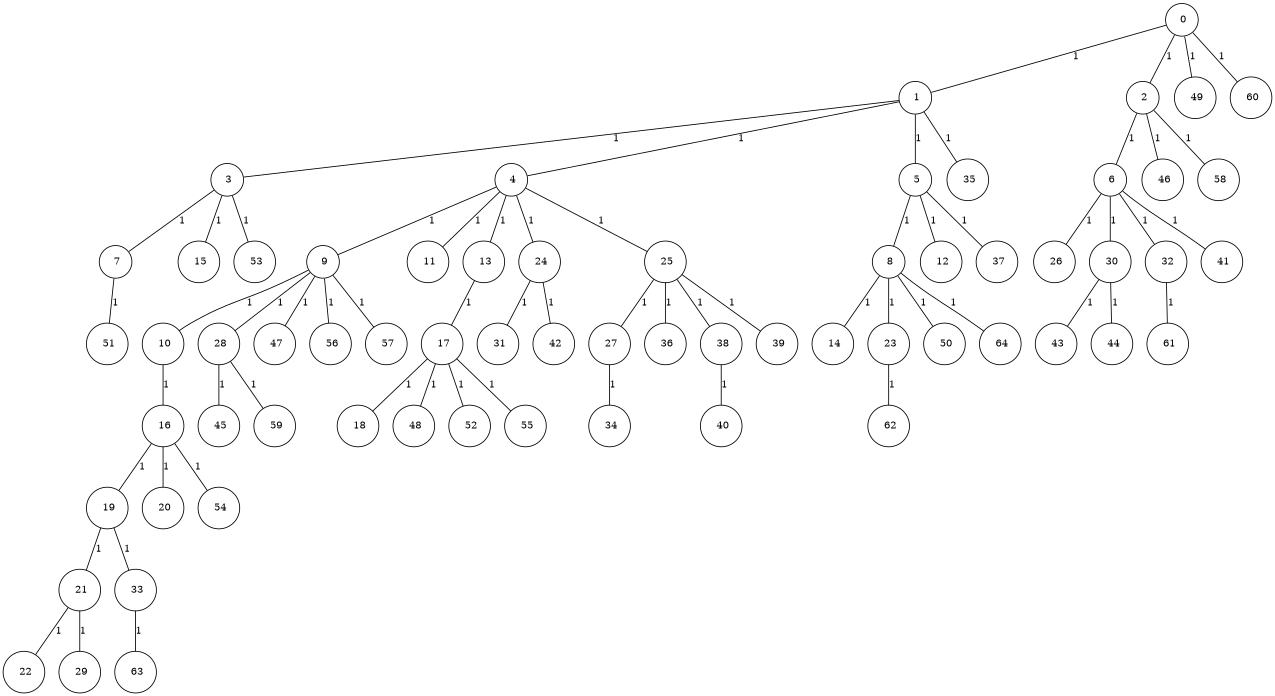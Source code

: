 graph G {
size="8.5,11;"
ratio = "expand;"
fixedsize="true;"
overlap="scale;"
node[shape=circle,width=.12,hight=.12,fontsize=12]
edge[fontsize=12]

0[label=" 0" color=black, pos="2.6288516,0.12505348!"];
1[label=" 1" color=black, pos="2.2786189,2.8273293!"];
2[label=" 2" color=black, pos="0.31097262,0.16235287!"];
3[label=" 3" color=black, pos="1.5374329,2.0201782!"];
4[label=" 4" color=black, pos="2.7947413,2.1941802!"];
5[label=" 5" color=black, pos="0.49191531,0.5528289!"];
6[label=" 6" color=black, pos="0.1521003,0.35420394!"];
7[label=" 7" color=black, pos="2.6150823,0.55715221!"];
8[label=" 8" color=black, pos="2.8159994,2.5765076!"];
9[label=" 9" color=black, pos="2.7891147,2.4898719!"];
10[label=" 10" color=black, pos="0.81999705,0.95982143!"];
11[label=" 11" color=black, pos="0.91574915,1.989424!"];
12[label=" 12" color=black, pos="2.6194479,0.53475017!"];
13[label=" 13" color=black, pos="2.7067518,1.5263139!"];
14[label=" 14" color=black, pos="1.7010381,2.2363277!"];
15[label=" 15" color=black, pos="0.1001591,0.56005431!"];
16[label=" 16" color=black, pos="1.4756856,0.010776827!"];
17[label=" 17" color=black, pos="2.5403987,1.3648875!"];
18[label=" 18" color=black, pos="0.15287353,0.71782576!"];
19[label=" 19" color=black, pos="2.3047085,2.7791132!"];
20[label=" 20" color=black, pos="0.89085395,1.0355197!"];
21[label=" 21" color=black, pos="1.4014424,0.45645783!"];
22[label=" 22" color=black, pos="0.44235156,1.4186008!"];
23[label=" 23" color=black, pos="2.4862654,2.4586692!"];
24[label=" 24" color=black, pos="1.115217,2.2267512!"];
25[label=" 25" color=black, pos="0.97009475,2.0160115!"];
26[label=" 26" color=black, pos="0.91634763,0.19159097!"];
27[label=" 27" color=black, pos="1.441087,2.1452127!"];
28[label=" 28" color=black, pos="0.28456744,0.92954673!"];
29[label=" 29" color=black, pos="2.7425661,2.7884903!"];
30[label=" 30" color=black, pos="1.0787901,2.7274283!"];
31[label=" 31" color=black, pos="2.1857462,2.5270064!"];
32[label=" 32" color=black, pos="0.65554352,1.956579!"];
33[label=" 33" color=black, pos="1.3453963,0.74860656!"];
34[label=" 34" color=black, pos="1.7064278,1.4828001!"];
35[label=" 35" color=black, pos="0.91090164,1.4794559!"];
36[label=" 36" color=black, pos="2.8087452,0.88147891!"];
37[label=" 37" color=black, pos="0.79500716,2.736229!"];
38[label=" 38" color=black, pos="2.8770603,0.43885266!"];
39[label=" 39" color=black, pos="2.6497548,2.3637697!"];
40[label=" 40" color=black, pos="2.7196166,0.9309366!"];
41[label=" 41" color=black, pos="2.2929392,1.3267568!"];
42[label=" 42" color=black, pos="1.6197407,0.14688193!"];
43[label=" 43" color=black, pos="0.43756959,2.7261114!"];
44[label=" 44" color=black, pos="1.0353404,0.79762603!"];
45[label=" 45" color=black, pos="0.27755951,1.7041448!"];
46[label=" 46" color=black, pos="1.9975123,1.2174263!"];
47[label=" 47" color=black, pos="0.10885647,1.9525654!"];
48[label=" 48" color=black, pos="2.9015447,2.893486!"];
49[label=" 49" color=black, pos="1.5630452,2.193851!"];
50[label=" 50" color=black, pos="1.0297996,0.71342816!"];
51[label=" 51" color=black, pos="1.9670707,1.7136839!"];
52[label=" 52" color=black, pos="0.047129891,2.8327587!"];
53[label=" 53" color=black, pos="2.0451649,2.4793092!"];
54[label=" 54" color=black, pos="1.6799009,1.6899443!"];
55[label=" 55" color=black, pos="2.2779315,1.6172304!"];
56[label=" 56" color=black, pos="1.5260117,2.3739602!"];
57[label=" 57" color=black, pos="2.7309591,2.2718427!"];
58[label=" 58" color=black, pos="0.9085441,0.22812781!"];
59[label=" 59" color=black, pos="0.42481038,0.87802596!"];
60[label=" 60" color=black, pos="0.45312166,0.79662967!"];
61[label=" 61" color=black, pos="1.2476881,1.5409638!"];
62[label=" 62" color=black, pos="0.97267435,1.7163463!"];
63[label=" 63" color=black, pos="0.87341771,2.430082!"];
64[label=" 64" color=black, pos="2.8442931,1.4884862!"];
0--1[label="1"]
0--2[label="1"]
0--49[label="1"]
0--60[label="1"]
1--3[label="1"]
1--4[label="1"]
1--5[label="1"]
1--35[label="1"]
2--6[label="1"]
2--46[label="1"]
2--58[label="1"]
3--7[label="1"]
3--15[label="1"]
3--53[label="1"]
4--9[label="1"]
4--11[label="1"]
4--13[label="1"]
4--24[label="1"]
4--25[label="1"]
5--8[label="1"]
5--12[label="1"]
5--37[label="1"]
6--26[label="1"]
6--30[label="1"]
6--32[label="1"]
6--41[label="1"]
7--51[label="1"]
8--14[label="1"]
8--23[label="1"]
8--50[label="1"]
8--64[label="1"]
9--10[label="1"]
9--28[label="1"]
9--47[label="1"]
9--56[label="1"]
9--57[label="1"]
10--16[label="1"]
13--17[label="1"]
16--19[label="1"]
16--20[label="1"]
16--54[label="1"]
17--18[label="1"]
17--48[label="1"]
17--52[label="1"]
17--55[label="1"]
19--21[label="1"]
19--33[label="1"]
21--22[label="1"]
21--29[label="1"]
23--62[label="1"]
24--31[label="1"]
24--42[label="1"]
25--27[label="1"]
25--36[label="1"]
25--38[label="1"]
25--39[label="1"]
27--34[label="1"]
28--45[label="1"]
28--59[label="1"]
30--43[label="1"]
30--44[label="1"]
32--61[label="1"]
33--63[label="1"]
38--40[label="1"]

}
